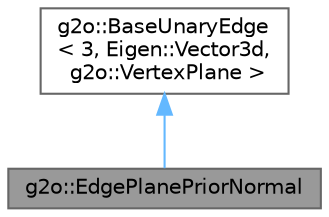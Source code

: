 digraph "g2o::EdgePlanePriorNormal"
{
 // LATEX_PDF_SIZE
  bgcolor="transparent";
  edge [fontname=Helvetica,fontsize=10,labelfontname=Helvetica,labelfontsize=10];
  node [fontname=Helvetica,fontsize=10,shape=box,height=0.2,width=0.4];
  Node1 [label="g2o::EdgePlanePriorNormal",height=0.2,width=0.4,color="gray40", fillcolor="grey60", style="filled", fontcolor="black",tooltip=" "];
  Node2 -> Node1 [dir="back",color="steelblue1",style="solid"];
  Node2 [label="g2o::BaseUnaryEdge\l\< 3, Eigen::Vector3d,\l g2o::VertexPlane \>",height=0.2,width=0.4,color="gray40", fillcolor="white", style="filled",tooltip=" "];
}
